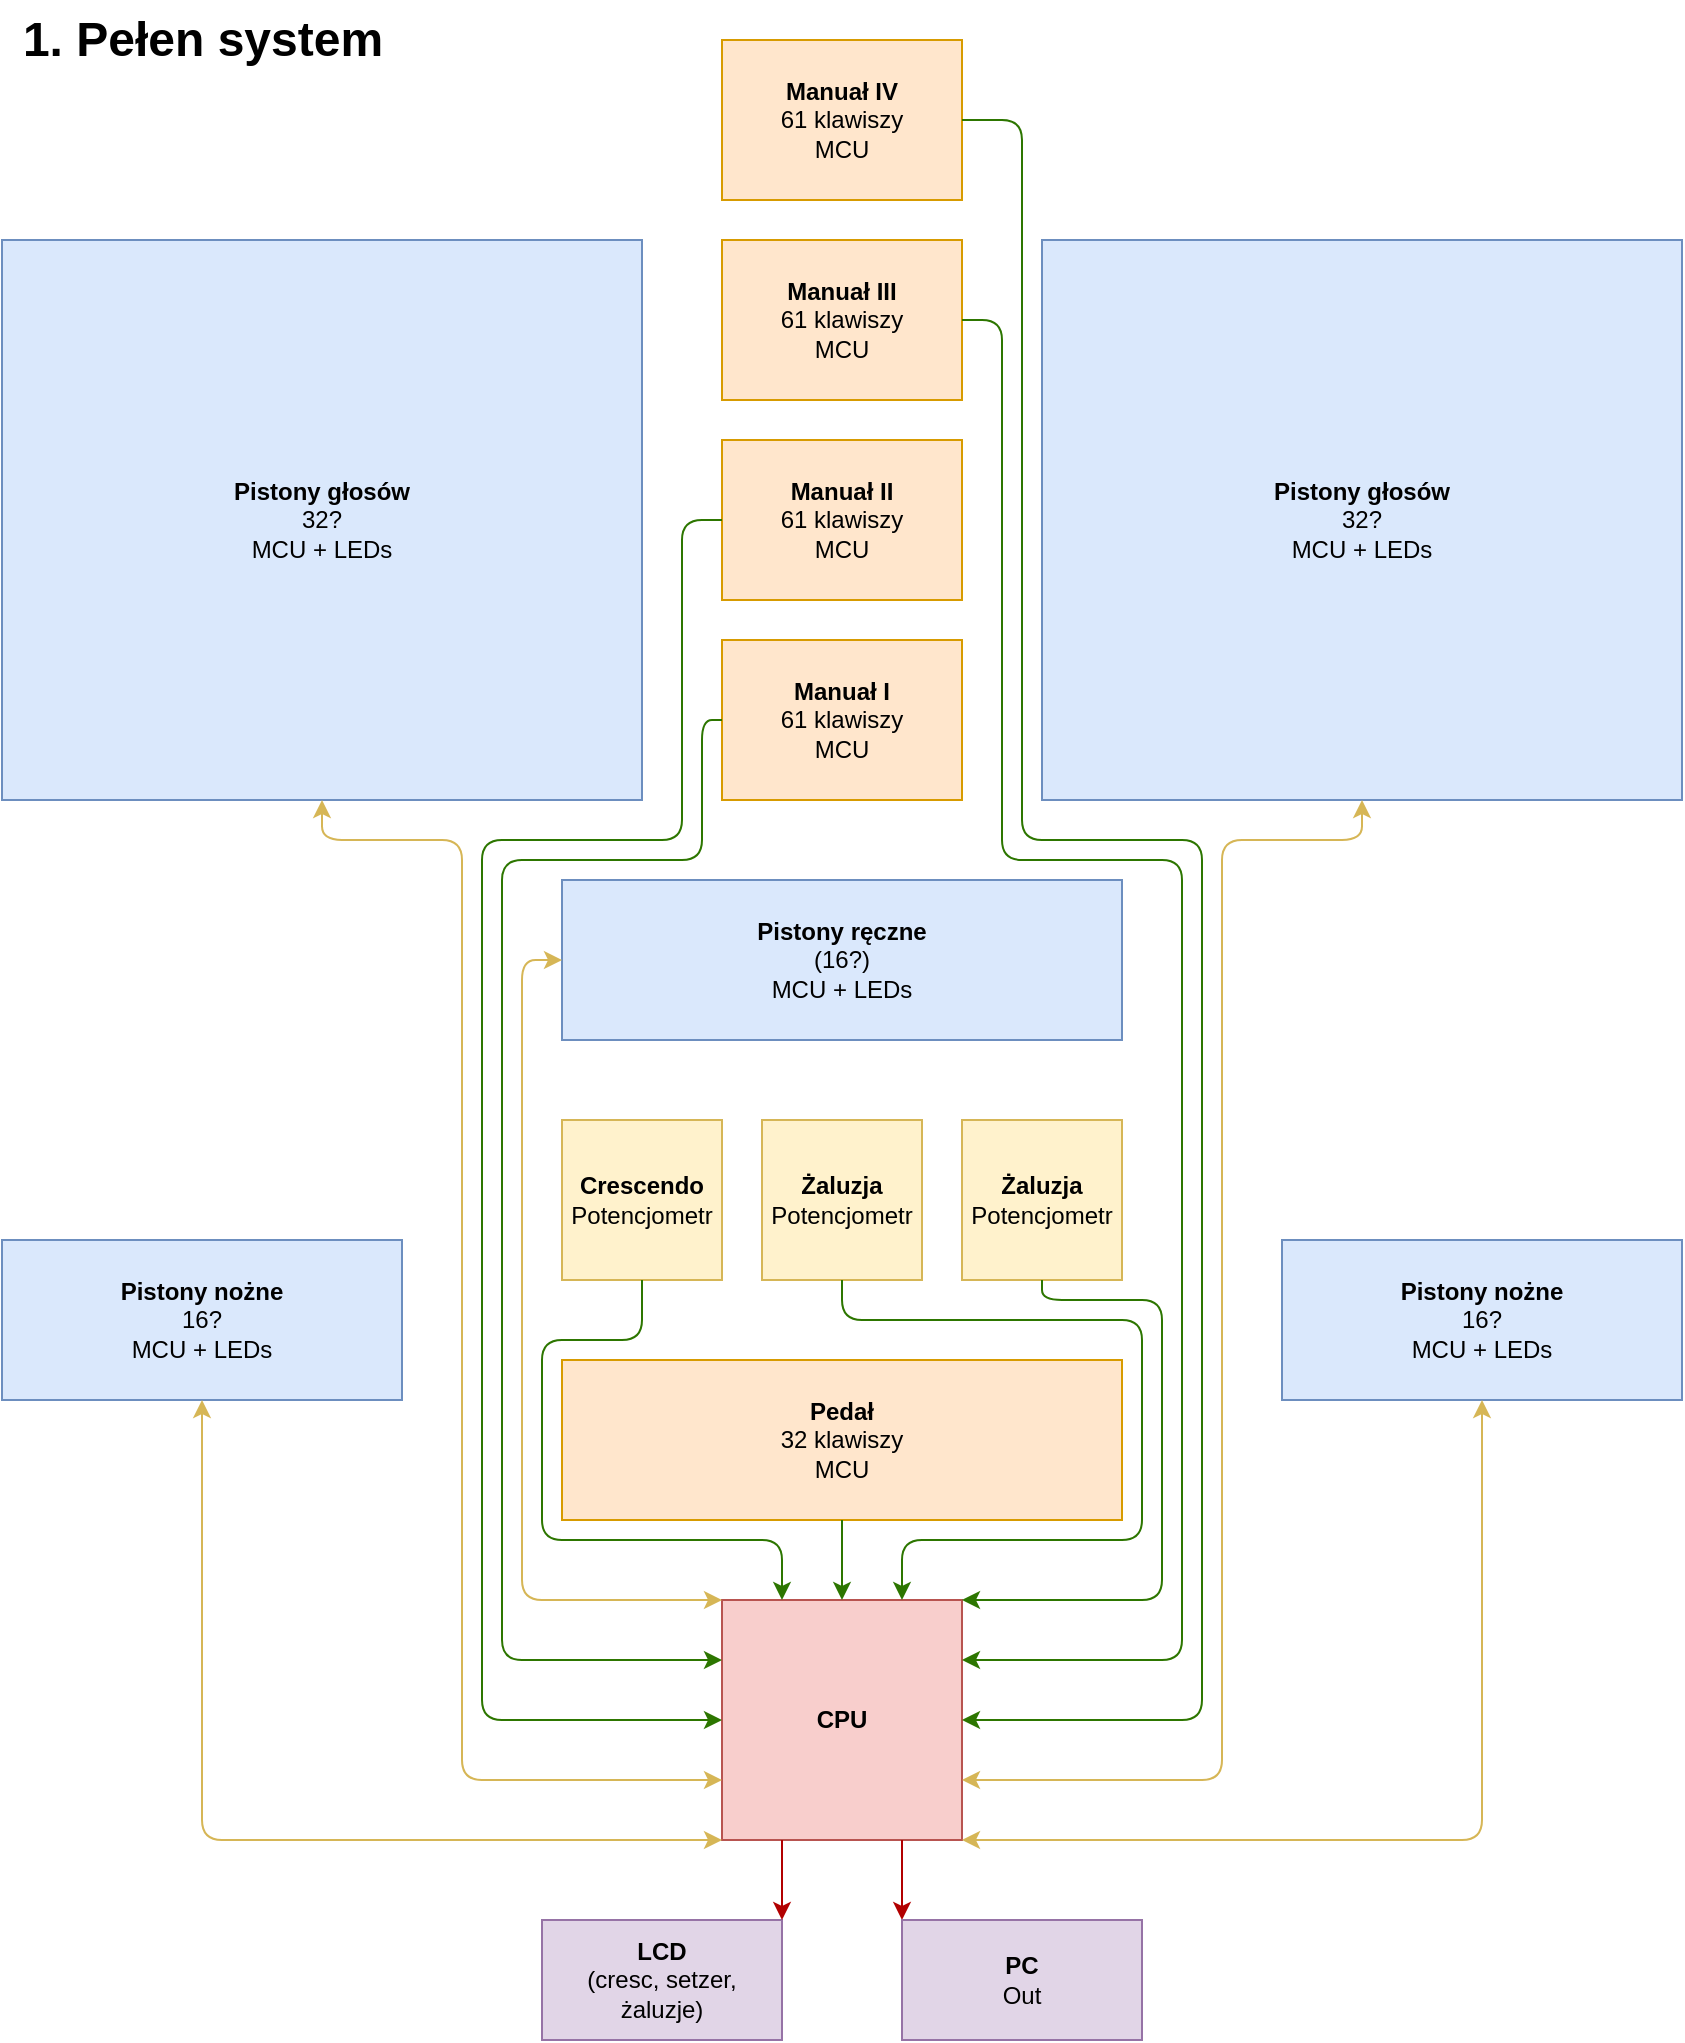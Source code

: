 <mxfile>
    <diagram id="H01i4_K_XoU_TrEaENeD" name="Page-1">
        <mxGraphModel dx="1002" dy="581" grid="1" gridSize="10" guides="1" tooltips="1" connect="1" arrows="1" fold="1" page="1" pageScale="1" pageWidth="850" pageHeight="1100" math="0" shadow="0">
            <root>
                <mxCell id="0"/>
                <mxCell id="1" parent="0"/>
                <mxCell id="2" value="&lt;div&gt;&lt;b&gt;Manuał II&lt;/b&gt;&lt;/div&gt;&lt;div&gt;61 klawiszy&lt;/div&gt;&lt;div&gt;MCU&lt;/div&gt;" style="rounded=0;whiteSpace=wrap;html=1;fillColor=#ffe6cc;strokeColor=#d79b00;" vertex="1" parent="1">
                    <mxGeometry x="360" y="220" width="120" height="80" as="geometry"/>
                </mxCell>
                <mxCell id="3" value="&lt;div&gt;&lt;b&gt;Manuał I&lt;/b&gt;&lt;/div&gt;&lt;div&gt;61 klawiszy&lt;/div&gt;&lt;div&gt;MCU&lt;/div&gt;" style="rounded=0;whiteSpace=wrap;html=1;fillColor=#ffe6cc;strokeColor=#d79b00;" vertex="1" parent="1">
                    <mxGeometry x="360" y="320" width="120" height="80" as="geometry"/>
                </mxCell>
                <mxCell id="4" value="&lt;b&gt;Manuał III&lt;/b&gt;&lt;div&gt;61 klawiszy&lt;/div&gt;&lt;div&gt;MCU&lt;/div&gt;" style="rounded=0;whiteSpace=wrap;html=1;fillColor=#ffe6cc;strokeColor=#d79b00;" vertex="1" parent="1">
                    <mxGeometry x="360" y="120" width="120" height="80" as="geometry"/>
                </mxCell>
                <mxCell id="5" value="&lt;div&gt;&lt;font color=&quot;#000000&quot;&gt;&lt;b&gt;Pedał&lt;/b&gt;&lt;/font&gt;&lt;/div&gt;&lt;div&gt;32 klawiszy&lt;/div&gt;&lt;div&gt;MCU&lt;/div&gt;" style="rounded=0;whiteSpace=wrap;html=1;fillColor=#ffe6cc;strokeColor=#d79b00;" vertex="1" parent="1">
                    <mxGeometry x="280" y="680" width="280" height="80" as="geometry"/>
                </mxCell>
                <mxCell id="7" value="&lt;div&gt;&lt;b&gt;Żaluzja&lt;/b&gt;&lt;/div&gt;&lt;div&gt;Potencjometr&lt;/div&gt;" style="rounded=0;whiteSpace=wrap;html=1;fillColor=#fff2cc;strokeColor=#d6b656;" vertex="1" parent="1">
                    <mxGeometry x="380" y="560" width="80" height="80" as="geometry"/>
                </mxCell>
                <mxCell id="8" value="&lt;b&gt;Żaluzja&lt;/b&gt;&lt;div&gt;Potencjometr&lt;/div&gt;" style="rounded=0;whiteSpace=wrap;html=1;fillColor=#fff2cc;strokeColor=#d6b656;" vertex="1" parent="1">
                    <mxGeometry x="480" y="560" width="80" height="80" as="geometry"/>
                </mxCell>
                <mxCell id="9" value="&lt;b&gt;Pistony głosów&lt;/b&gt;&lt;br&gt;&lt;div&gt;32?&lt;/div&gt;&lt;div&gt;MCU + LEDs&lt;/div&gt;" style="rounded=0;whiteSpace=wrap;html=1;fillColor=#dae8fc;strokeColor=#6c8ebf;" vertex="1" parent="1">
                    <mxGeometry y="120" width="320" height="280" as="geometry"/>
                </mxCell>
                <mxCell id="10" value="&lt;b&gt;Pistony ręczne&lt;/b&gt;&lt;br&gt;&lt;div&gt;(16?)&lt;/div&gt;&lt;div&gt;MCU + LEDs&lt;/div&gt;" style="rounded=0;whiteSpace=wrap;html=1;fillColor=#dae8fc;strokeColor=#6c8ebf;" vertex="1" parent="1">
                    <mxGeometry x="280" y="440" width="280" height="80" as="geometry"/>
                </mxCell>
                <mxCell id="11" value="&lt;b&gt;Pistony głosów&lt;/b&gt;&lt;br&gt;32?&lt;div&gt;MCU + LEDs&lt;/div&gt;" style="rounded=0;whiteSpace=wrap;html=1;fillColor=#dae8fc;strokeColor=#6c8ebf;" vertex="1" parent="1">
                    <mxGeometry x="520" y="120" width="320" height="280" as="geometry"/>
                </mxCell>
                <mxCell id="12" value="&lt;b&gt;Pistony nożne&lt;/b&gt;&lt;br&gt;&lt;div&gt;16?&lt;/div&gt;&lt;div&gt;MCU + LEDs&lt;/div&gt;" style="rounded=0;whiteSpace=wrap;html=1;fillColor=#dae8fc;strokeColor=#6c8ebf;" vertex="1" parent="1">
                    <mxGeometry y="620" width="200" height="80" as="geometry"/>
                </mxCell>
                <mxCell id="13" value="&lt;b&gt;Pistony nożne&lt;/b&gt;&lt;br&gt;&lt;div&gt;16?&lt;/div&gt;&lt;div&gt;MCU + LEDs&lt;/div&gt;" style="rounded=0;whiteSpace=wrap;html=1;fillColor=#dae8fc;strokeColor=#6c8ebf;" vertex="1" parent="1">
                    <mxGeometry x="640" y="620" width="200" height="80" as="geometry"/>
                </mxCell>
                <mxCell id="15" value="&lt;b&gt;CPU&lt;/b&gt;" style="whiteSpace=wrap;html=1;aspect=fixed;fillColor=#f8cecc;strokeColor=#b85450;" vertex="1" parent="1">
                    <mxGeometry x="360" y="800" width="120" height="120" as="geometry"/>
                </mxCell>
                <mxCell id="23" value="" style="endArrow=classic;html=1;exitX=0.5;exitY=1;exitDx=0;exitDy=0;entryX=0.5;entryY=0;entryDx=0;entryDy=0;fillColor=#60a917;strokeColor=#2D7600;" edge="1" parent="1" source="5" target="15">
                    <mxGeometry width="50" height="50" relative="1" as="geometry">
                        <mxPoint x="260" y="840" as="sourcePoint"/>
                        <mxPoint x="310" y="790" as="targetPoint"/>
                    </mxGeometry>
                </mxCell>
                <mxCell id="24" value="" style="startArrow=classic;endArrow=classic;html=1;exitX=0.5;exitY=1;exitDx=0;exitDy=0;entryX=0;entryY=1;entryDx=0;entryDy=0;fillColor=#fff2cc;strokeColor=#d6b656;" edge="1" parent="1" source="12" target="15">
                    <mxGeometry width="50" height="50" relative="1" as="geometry">
                        <mxPoint x="120" y="840" as="sourcePoint"/>
                        <mxPoint x="170" y="790" as="targetPoint"/>
                        <Array as="points">
                            <mxPoint x="100" y="790"/>
                            <mxPoint x="100" y="920"/>
                        </Array>
                    </mxGeometry>
                </mxCell>
                <mxCell id="25" value="" style="startArrow=classic;endArrow=classic;html=1;exitX=0.5;exitY=1;exitDx=0;exitDy=0;entryX=1;entryY=1;entryDx=0;entryDy=0;fillColor=#fff2cc;strokeColor=#d6b656;" edge="1" parent="1" source="13" target="15">
                    <mxGeometry width="50" height="50" relative="1" as="geometry">
                        <mxPoint x="720" y="810" as="sourcePoint"/>
                        <mxPoint x="760" y="930" as="targetPoint"/>
                        <Array as="points">
                            <mxPoint x="740" y="790"/>
                            <mxPoint x="740" y="920"/>
                        </Array>
                    </mxGeometry>
                </mxCell>
                <mxCell id="30" value="" style="endArrow=classic;html=1;exitX=0.5;exitY=1;exitDx=0;exitDy=0;entryX=1;entryY=0;entryDx=0;entryDy=0;fillColor=#60a917;strokeColor=#2D7600;" edge="1" parent="1" source="8" target="15">
                    <mxGeometry width="50" height="50" relative="1" as="geometry">
                        <mxPoint x="620" y="840" as="sourcePoint"/>
                        <mxPoint x="580" y="880" as="targetPoint"/>
                        <Array as="points">
                            <mxPoint x="520" y="650"/>
                            <mxPoint x="580" y="650"/>
                            <mxPoint x="580" y="800"/>
                        </Array>
                    </mxGeometry>
                </mxCell>
                <mxCell id="31" value="" style="startArrow=classic;endArrow=classic;html=1;exitX=0;exitY=0.5;exitDx=0;exitDy=0;entryX=0;entryY=0;entryDx=0;entryDy=0;fillColor=#fff2cc;strokeColor=#d6b656;" edge="1" parent="1" source="10" target="15">
                    <mxGeometry width="50" height="50" relative="1" as="geometry">
                        <mxPoint x="90" y="560" as="sourcePoint"/>
                        <mxPoint x="140" y="510" as="targetPoint"/>
                        <Array as="points">
                            <mxPoint x="260" y="480"/>
                            <mxPoint x="260" y="800"/>
                        </Array>
                    </mxGeometry>
                </mxCell>
                <mxCell id="32" value="" style="endArrow=classic;html=1;exitX=0;exitY=0.5;exitDx=0;exitDy=0;entryX=0;entryY=0.25;entryDx=0;entryDy=0;fillColor=#60a917;strokeColor=#2D7600;" edge="1" parent="1" source="3" target="15">
                    <mxGeometry width="50" height="50" relative="1" as="geometry">
                        <mxPoint x="120" y="480" as="sourcePoint"/>
                        <mxPoint x="350" y="430" as="targetPoint"/>
                        <Array as="points">
                            <mxPoint x="350" y="360"/>
                            <mxPoint x="350" y="430"/>
                            <mxPoint x="250" y="430"/>
                            <mxPoint x="250" y="830"/>
                        </Array>
                    </mxGeometry>
                </mxCell>
                <mxCell id="33" value="" style="endArrow=classic;html=1;exitX=0;exitY=0.5;exitDx=0;exitDy=0;fillColor=#60a917;strokeColor=#2D7600;entryX=0;entryY=0.5;entryDx=0;entryDy=0;" edge="1" parent="1" source="2" target="15">
                    <mxGeometry width="50" height="50" relative="1" as="geometry">
                        <mxPoint x="140" y="520" as="sourcePoint"/>
                        <mxPoint x="330" y="910" as="targetPoint"/>
                        <Array as="points">
                            <mxPoint x="340" y="260"/>
                            <mxPoint x="340" y="420"/>
                            <mxPoint x="240" y="420"/>
                            <mxPoint x="240" y="860"/>
                        </Array>
                    </mxGeometry>
                </mxCell>
                <mxCell id="36" value="" style="startArrow=classic;endArrow=classic;html=1;exitX=0.5;exitY=1;exitDx=0;exitDy=0;fillColor=#fff2cc;strokeColor=#d6b656;entryX=0;entryY=0.75;entryDx=0;entryDy=0;" edge="1" parent="1" source="9" target="15">
                    <mxGeometry width="50" height="50" relative="1" as="geometry">
                        <mxPoint x="100" y="490" as="sourcePoint"/>
                        <mxPoint x="320" y="950" as="targetPoint"/>
                        <Array as="points">
                            <mxPoint x="160" y="420"/>
                            <mxPoint x="230" y="420"/>
                            <mxPoint x="230" y="890"/>
                        </Array>
                    </mxGeometry>
                </mxCell>
                <mxCell id="37" value="" style="endArrow=classic;html=1;exitX=1;exitY=0.5;exitDx=0;exitDy=0;entryX=1;entryY=0.25;entryDx=0;entryDy=0;fillColor=#60a917;strokeColor=#2D7600;" edge="1" parent="1" source="4" target="15">
                    <mxGeometry width="50" height="50" relative="1" as="geometry">
                        <mxPoint x="630" y="520" as="sourcePoint"/>
                        <mxPoint x="680" y="470" as="targetPoint"/>
                        <Array as="points">
                            <mxPoint x="500" y="160"/>
                            <mxPoint x="500" y="430"/>
                            <mxPoint x="590" y="430"/>
                            <mxPoint x="590" y="830"/>
                        </Array>
                    </mxGeometry>
                </mxCell>
                <mxCell id="38" value="" style="startArrow=classic;endArrow=classic;html=1;exitX=0.5;exitY=1;exitDx=0;exitDy=0;entryX=1;entryY=0.75;entryDx=0;entryDy=0;fillColor=#fff2cc;strokeColor=#d6b656;" edge="1" parent="1" source="11" target="15">
                    <mxGeometry width="50" height="50" relative="1" as="geometry">
                        <mxPoint x="660" y="550" as="sourcePoint"/>
                        <mxPoint x="710" y="500" as="targetPoint"/>
                        <Array as="points">
                            <mxPoint x="680" y="420"/>
                            <mxPoint x="610" y="420"/>
                            <mxPoint x="610" y="890"/>
                        </Array>
                    </mxGeometry>
                </mxCell>
                <mxCell id="39" value="&lt;b&gt;LCD&lt;/b&gt;&lt;div&gt;(cresc, setzer, żaluzje)&lt;/div&gt;" style="rounded=0;whiteSpace=wrap;html=1;fillColor=#e1d5e7;strokeColor=#9673a6;" vertex="1" parent="1">
                    <mxGeometry x="270" y="960" width="120" height="60" as="geometry"/>
                </mxCell>
                <mxCell id="41" value="1. Pełen system" style="text;strokeColor=none;fillColor=none;html=1;fontSize=24;fontStyle=1;verticalAlign=middle;align=center;" vertex="1" parent="1">
                    <mxGeometry width="200" height="40" as="geometry"/>
                </mxCell>
                <mxCell id="42" value="&lt;div&gt;&lt;b&gt;Crescendo&lt;/b&gt;&lt;/div&gt;&lt;div&gt;Potencjometr&lt;/div&gt;" style="rounded=0;whiteSpace=wrap;html=1;fillColor=#fff2cc;strokeColor=#d6b656;" vertex="1" parent="1">
                    <mxGeometry x="280" y="560" width="80" height="80" as="geometry"/>
                </mxCell>
                <mxCell id="43" value="" style="endArrow=classic;html=1;exitX=0.5;exitY=1;exitDx=0;exitDy=0;entryX=0.75;entryY=0;entryDx=0;entryDy=0;fillColor=#60a917;strokeColor=#2D7600;" edge="1" parent="1" source="7" target="15">
                    <mxGeometry width="50" height="50" relative="1" as="geometry">
                        <mxPoint x="660" y="820" as="sourcePoint"/>
                        <mxPoint x="710" y="770" as="targetPoint"/>
                        <Array as="points">
                            <mxPoint x="420" y="660"/>
                            <mxPoint x="570" y="660"/>
                            <mxPoint x="570" y="770"/>
                            <mxPoint x="450" y="770"/>
                        </Array>
                    </mxGeometry>
                </mxCell>
                <mxCell id="44" value="" style="endArrow=classic;html=1;exitX=0.5;exitY=1;exitDx=0;exitDy=0;entryX=0.25;entryY=0;entryDx=0;entryDy=0;fillColor=#60a917;strokeColor=#2D7600;" edge="1" parent="1" source="42" target="15">
                    <mxGeometry width="50" height="50" relative="1" as="geometry">
                        <mxPoint x="360" y="680" as="sourcePoint"/>
                        <mxPoint x="320" y="670" as="targetPoint"/>
                        <Array as="points">
                            <mxPoint x="320" y="670"/>
                            <mxPoint x="270" y="670"/>
                            <mxPoint x="270" y="770"/>
                            <mxPoint x="390" y="770"/>
                        </Array>
                    </mxGeometry>
                </mxCell>
                <mxCell id="45" value="&lt;b&gt;Manuał IV&lt;/b&gt;&lt;div&gt;61 klawiszy&lt;/div&gt;&lt;div&gt;MCU&lt;/div&gt;" style="rounded=0;whiteSpace=wrap;html=1;fillColor=#ffe6cc;strokeColor=#d79b00;" vertex="1" parent="1">
                    <mxGeometry x="360" y="20" width="120" height="80" as="geometry"/>
                </mxCell>
                <mxCell id="46" value="" style="endArrow=classic;html=1;exitX=1;exitY=0.5;exitDx=0;exitDy=0;entryX=1;entryY=0.5;entryDx=0;entryDy=0;fillColor=#60a917;strokeColor=#2D7600;" edge="1" parent="1" source="45" target="15">
                    <mxGeometry width="50" height="50" relative="1" as="geometry">
                        <mxPoint x="560" y="80" as="sourcePoint"/>
                        <mxPoint x="640" y="510" as="targetPoint"/>
                        <Array as="points">
                            <mxPoint x="510" y="60"/>
                            <mxPoint x="510" y="420"/>
                            <mxPoint x="600" y="420"/>
                            <mxPoint x="600" y="860"/>
                        </Array>
                    </mxGeometry>
                </mxCell>
                <mxCell id="48" value="" style="endArrow=classic;html=1;exitX=0.25;exitY=1;exitDx=0;exitDy=0;entryX=1;entryY=0;entryDx=0;entryDy=0;fillColor=#e51400;strokeColor=#B20000;" edge="1" parent="1" source="15" target="39">
                    <mxGeometry width="50" height="50" relative="1" as="geometry">
                        <mxPoint x="460" y="980" as="sourcePoint"/>
                        <mxPoint x="510" y="930" as="targetPoint"/>
                    </mxGeometry>
                </mxCell>
                <mxCell id="49" value="" style="endArrow=classic;html=1;exitX=0.75;exitY=1;exitDx=0;exitDy=0;fillColor=#e51400;strokeColor=#B20000;entryX=0;entryY=0;entryDx=0;entryDy=0;" edge="1" parent="1" source="15" target="50">
                    <mxGeometry width="50" height="50" relative="1" as="geometry">
                        <mxPoint x="540" y="1030" as="sourcePoint"/>
                        <mxPoint x="450" y="1000" as="targetPoint"/>
                    </mxGeometry>
                </mxCell>
                <mxCell id="50" value="&lt;b&gt;PC&lt;/b&gt;&lt;div&gt;Out&lt;/div&gt;" style="rounded=0;whiteSpace=wrap;html=1;fillColor=#e1d5e7;strokeColor=#9673a6;" vertex="1" parent="1">
                    <mxGeometry x="450" y="960" width="120" height="60" as="geometry"/>
                </mxCell>
            </root>
        </mxGraphModel>
    </diagram>
</mxfile>